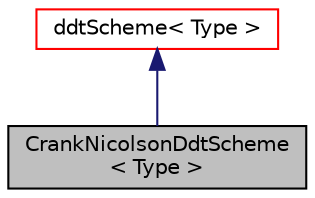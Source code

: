 digraph "CrankNicolsonDdtScheme&lt; Type &gt;"
{
  bgcolor="transparent";
  edge [fontname="Helvetica",fontsize="10",labelfontname="Helvetica",labelfontsize="10"];
  node [fontname="Helvetica",fontsize="10",shape=record];
  Node3 [label="CrankNicolsonDdtScheme\l\< Type \>",height=0.2,width=0.4,color="black", fillcolor="grey75", style="filled", fontcolor="black"];
  Node4 -> Node3 [dir="back",color="midnightblue",fontsize="10",style="solid",fontname="Helvetica"];
  Node4 [label="ddtScheme\< Type \>",height=0.2,width=0.4,color="red",URL="$a23301.html",tooltip="Abstract base class for ddt schemes. "];
}
